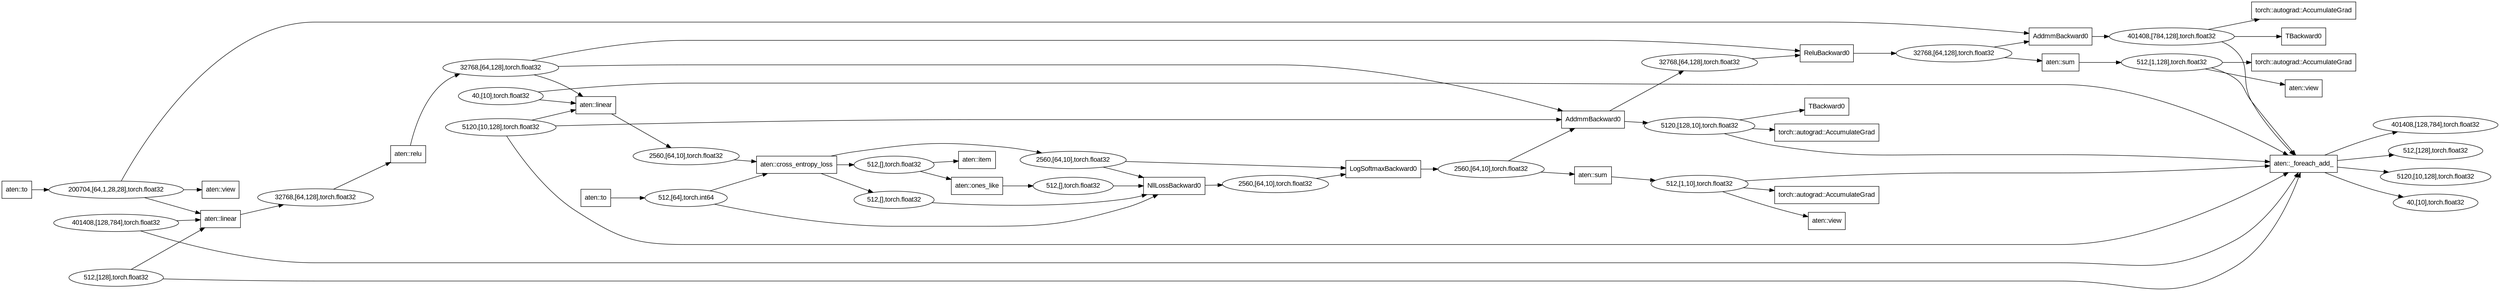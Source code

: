 digraph G {
  rankdir=LR;
  node [fontname="Arial"];
  "op_773" [label="aten::to", shape=box];
  "tensor_261_v0" [label="200704,[64,1,28,28],torch.float32", shape=ellipse];
  "op_773" -> "tensor_261_v0";
  "op_774" [label="aten::to", shape=box];
  "tensor_262_v0" [label="512,[64],torch.int64", shape=ellipse];
  "op_774" -> "tensor_262_v0";
  "op_775" [label="aten::view", shape=box];
  "tensor_261_v0" -> "op_775";
  "op_776" [label="aten::linear", shape=box];
  "tensor_261_v0" -> "op_776";
  "tensor_263_v0" [label="401408,[128,784],torch.float32", shape=ellipse];
  "tensor_263_v0" -> "op_776";
  "tensor_264_v0" [label="512,[128],torch.float32", shape=ellipse];
  "tensor_264_v0" -> "op_776";
  "tensor_265_v0" [label="32768,[64,128],torch.float32", shape=ellipse];
  "op_776" -> "tensor_265_v0";
  "op_777" [label="aten::relu", shape=box];
  "tensor_265_v0" -> "op_777";
  "tensor_266_v0" [label="32768,[64,128],torch.float32", shape=ellipse];
  "op_777" -> "tensor_266_v0";
  "op_778" [label="aten::linear", shape=box];
  "tensor_266_v0" -> "op_778";
  "tensor_267_v0" [label="5120,[10,128],torch.float32", shape=ellipse];
  "tensor_267_v0" -> "op_778";
  "tensor_268_v0" [label="40,[10],torch.float32", shape=ellipse];
  "tensor_268_v0" -> "op_778";
  "tensor_269_v0" [label="2560,[64,10],torch.float32", shape=ellipse];
  "op_778" -> "tensor_269_v0";
  "op_779" [label="aten::cross_entropy_loss", shape=box];
  "tensor_262_v0" -> "op_779";
  "tensor_269_v0" -> "op_779";
  "tensor_270_v0" [label="2560,[64,10],torch.float32", shape=ellipse];
  "op_779" -> "tensor_270_v0";
  "tensor_271_v0" [label="512,[],torch.float32", shape=ellipse];
  "op_779" -> "tensor_271_v0";
  "tensor_272_v0" [label="512,[],torch.float32", shape=ellipse];
  "op_779" -> "tensor_272_v0";
  "op_780" [label="aten::ones_like", shape=box];
  "tensor_271_v0" -> "op_780";
  "tensor_273_v0" [label="512,[],torch.float32", shape=ellipse];
  "op_780" -> "tensor_273_v0";
  "op_781" [label="NllLossBackward0", shape=box];
  "tensor_262_v0" -> "op_781";
  "tensor_270_v0" -> "op_781";
  "tensor_272_v0" -> "op_781";
  "tensor_273_v0" -> "op_781";
  "tensor_274_v0" [label="2560,[64,10],torch.float32", shape=ellipse];
  "op_781" -> "tensor_274_v0";
  "op_782" [label="LogSoftmaxBackward0", shape=box];
  "tensor_270_v0" -> "op_782";
  "tensor_274_v0" -> "op_782";
  "tensor_275_v0" [label="2560,[64,10],torch.float32", shape=ellipse];
  "op_782" -> "tensor_275_v0";
  "op_783" [label="AddmmBackward0", shape=box];
  "tensor_266_v0" -> "op_783";
  "tensor_267_v0" -> "op_783";
  "tensor_275_v0" -> "op_783";
  "tensor_276_v0" [label="32768,[64,128],torch.float32", shape=ellipse];
  "op_783" -> "tensor_276_v0";
  "tensor_277_v0" [label="5120,[128,10],torch.float32", shape=ellipse];
  "op_783" -> "tensor_277_v0";
  "op_784" [label="aten::sum", shape=box];
  "tensor_275_v0" -> "op_784";
  "tensor_278_v0" [label="512,[1,10],torch.float32", shape=ellipse];
  "op_784" -> "tensor_278_v0";
  "op_785" [label="aten::view", shape=box];
  "tensor_278_v0" -> "op_785";
  "op_786" [label="torch::autograd::AccumulateGrad", shape=box];
  "tensor_278_v0" -> "op_786";
  "op_787" [label="TBackward0", shape=box];
  "tensor_277_v0" -> "op_787";
  "op_788" [label="torch::autograd::AccumulateGrad", shape=box];
  "tensor_277_v0" -> "op_788";
  "op_789" [label="ReluBackward0", shape=box];
  "tensor_266_v0" -> "op_789";
  "tensor_276_v0" -> "op_789";
  "tensor_279_v0" [label="32768,[64,128],torch.float32", shape=ellipse];
  "op_789" -> "tensor_279_v0";
  "op_790" [label="AddmmBackward0", shape=box];
  "tensor_261_v0" -> "op_790";
  "tensor_279_v0" -> "op_790";
  "tensor_280_v0" [label="401408,[784,128],torch.float32", shape=ellipse];
  "op_790" -> "tensor_280_v0";
  "op_791" [label="aten::sum", shape=box];
  "tensor_279_v0" -> "op_791";
  "tensor_281_v0" [label="512,[1,128],torch.float32", shape=ellipse];
  "op_791" -> "tensor_281_v0";
  "op_792" [label="aten::view", shape=box];
  "tensor_281_v0" -> "op_792";
  "op_793" [label="torch::autograd::AccumulateGrad", shape=box];
  "tensor_281_v0" -> "op_793";
  "op_794" [label="TBackward0", shape=box];
  "tensor_280_v0" -> "op_794";
  "op_795" [label="torch::autograd::AccumulateGrad", shape=box];
  "tensor_280_v0" -> "op_795";
  "op_796" [label="aten::_foreach_add_", shape=box];
  "tensor_263_v0" -> "op_796";
  "tensor_264_v0" -> "op_796";
  "tensor_267_v0" -> "op_796";
  "tensor_268_v0" -> "op_796";
  "tensor_277_v0" -> "op_796";
  "tensor_278_v0" -> "op_796";
  "tensor_280_v0" -> "op_796";
  "tensor_281_v0" -> "op_796";
  "tensor_263_v1" [label="401408,[128,784],torch.float32", shape=ellipse];
  "op_796" -> "tensor_263_v1";
  "tensor_264_v1" [label="512,[128],torch.float32", shape=ellipse];
  "op_796" -> "tensor_264_v1";
  "tensor_267_v1" [label="5120,[10,128],torch.float32", shape=ellipse];
  "op_796" -> "tensor_267_v1";
  "tensor_268_v1" [label="40,[10],torch.float32", shape=ellipse];
  "op_796" -> "tensor_268_v1";
  "op_797" [label="aten::item", shape=box];
  "tensor_271_v0" -> "op_797";
}